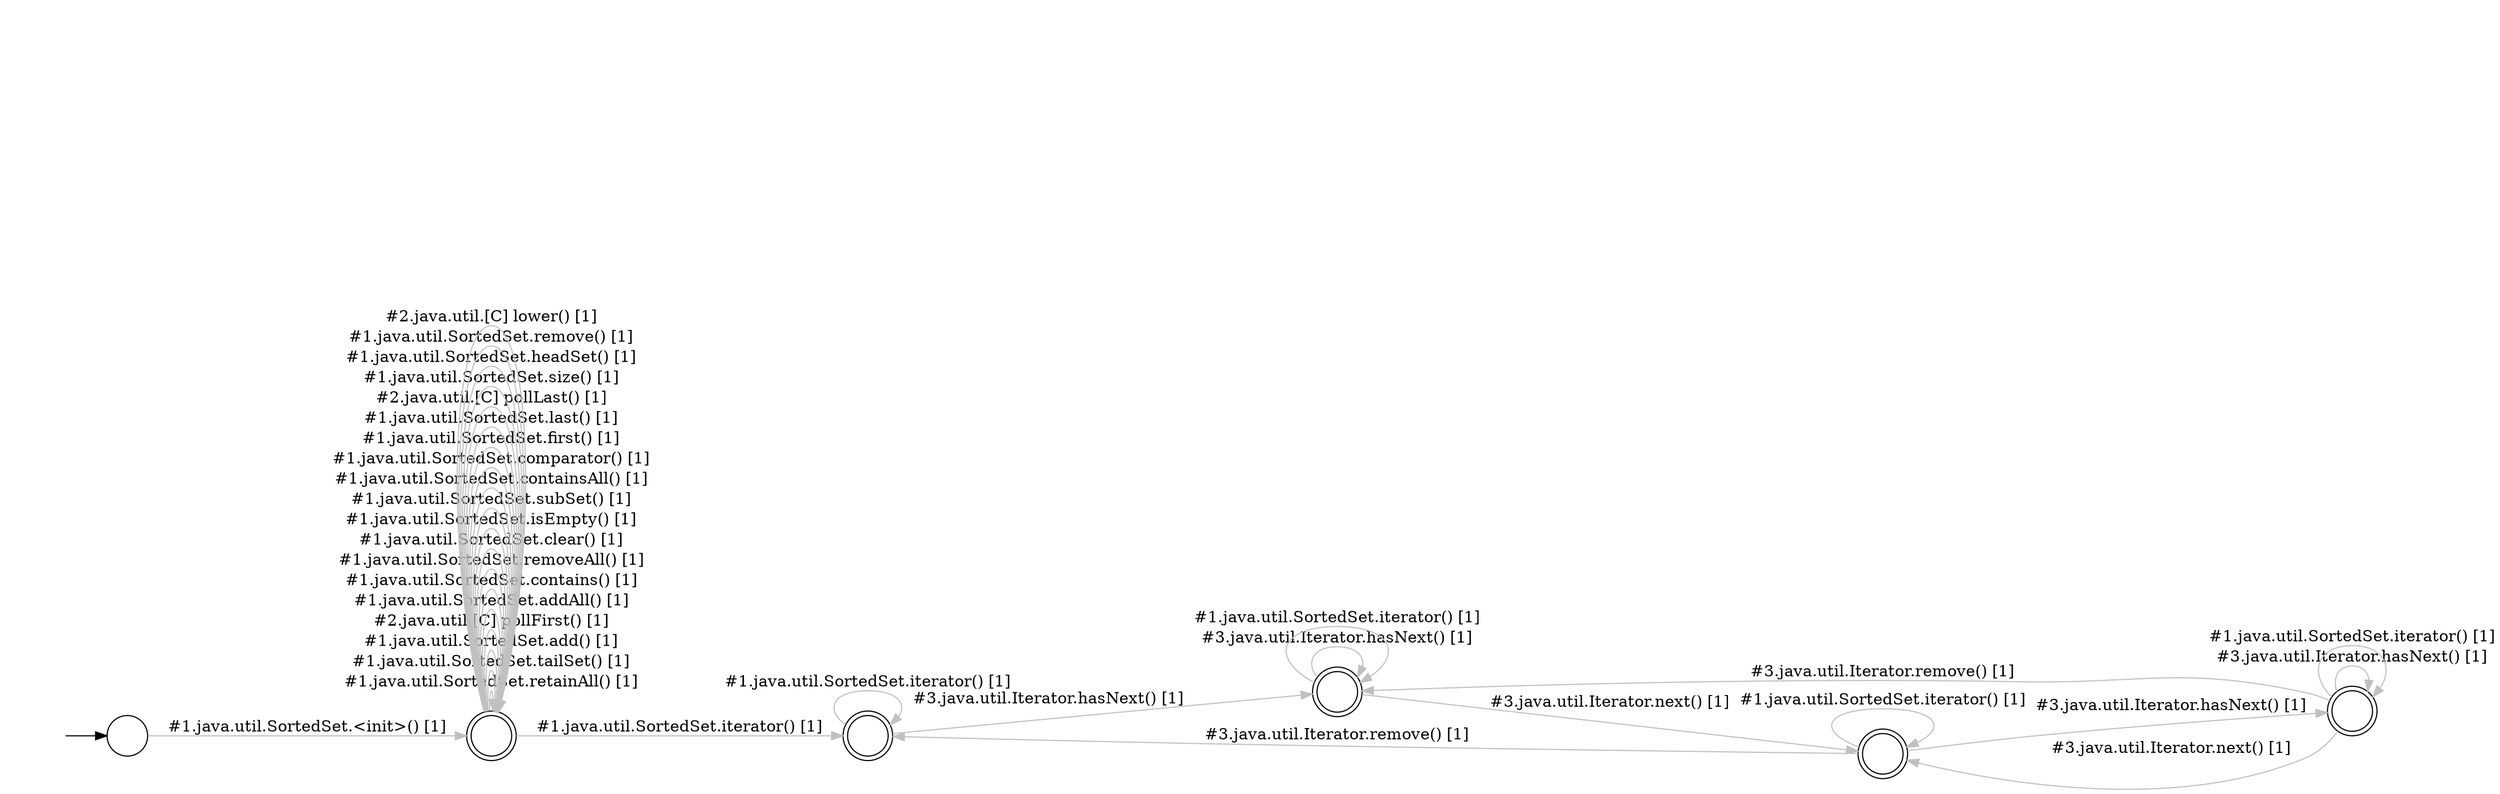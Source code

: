 digraph Automaton {
  rankdir = LR;
  0 [shape=doublecircle,label=""];
  0 -> 0 [label="#1.java.util.SortedSet.retainAll() [1]",style="setlinewidth(1)",color=gray]
  0 -> 0 [label="#1.java.util.SortedSet.tailSet() [1]",style="setlinewidth(1)",color=gray]
  0 -> 0 [label="#1.java.util.SortedSet.add() [1]",style="setlinewidth(1)",color=gray]
  0 -> 0 [label="#2.java.util.[C] pollFirst() [1]",style="setlinewidth(1)",color=gray]
  0 -> 0 [label="#1.java.util.SortedSet.addAll() [1]",style="setlinewidth(1)",color=gray]
  0 -> 0 [label="#1.java.util.SortedSet.contains() [1]",style="setlinewidth(1)",color=gray]
  0 -> 0 [label="#1.java.util.SortedSet.removeAll() [1]",style="setlinewidth(1)",color=gray]
  0 -> 0 [label="#1.java.util.SortedSet.clear() [1]",style="setlinewidth(1)",color=gray]
  0 -> 0 [label="#1.java.util.SortedSet.isEmpty() [1]",style="setlinewidth(1)",color=gray]
  0 -> 0 [label="#1.java.util.SortedSet.subSet() [1]",style="setlinewidth(1)",color=gray]
  0 -> 0 [label="#1.java.util.SortedSet.containsAll() [1]",style="setlinewidth(1)",color=gray]
  0 -> 0 [label="#1.java.util.SortedSet.comparator() [1]",style="setlinewidth(1)",color=gray]
  0 -> 0 [label="#1.java.util.SortedSet.first() [1]",style="setlinewidth(1)",color=gray]
  0 -> 0 [label="#1.java.util.SortedSet.last() [1]",style="setlinewidth(1)",color=gray]
  0 -> 0 [label="#2.java.util.[C] pollLast() [1]",style="setlinewidth(1)",color=gray]
  0 -> 0 [label="#1.java.util.SortedSet.size() [1]",style="setlinewidth(1)",color=gray]
  0 -> 0 [label="#1.java.util.SortedSet.headSet() [1]",style="setlinewidth(1)",color=gray]
  0 -> 0 [label="#1.java.util.SortedSet.remove() [1]",style="setlinewidth(1)",color=gray]
  0 -> 4 [label="#1.java.util.SortedSet.iterator() [1]",style="setlinewidth(1)",color=gray]
  0 -> 0 [label="#2.java.util.[C] lower() [1]",style="setlinewidth(1)",color=gray]
  1 [shape=doublecircle,label=""];
  1 -> 2 [label="#3.java.util.Iterator.next() [1]",style="setlinewidth(1)",color=gray]
  1 -> 1 [label="#3.java.util.Iterator.hasNext() [1]",style="setlinewidth(1)",color=gray]
  1 -> 1 [label="#1.java.util.SortedSet.iterator() [1]",style="setlinewidth(1)",color=gray]
  2 [shape=doublecircle,label=""];
  2 -> 5 [label="#3.java.util.Iterator.hasNext() [1]",style="setlinewidth(1)",color=gray]
  2 -> 2 [label="#1.java.util.SortedSet.iterator() [1]",style="setlinewidth(1)",color=gray]
  2 -> 4 [label="#3.java.util.Iterator.remove() [1]",style="setlinewidth(1)",color=gray]
  3 [shape=circle,label=""];
  initial [shape=plaintext,label=""];
  initial -> 3
  3 -> 0 [label="#1.java.util.SortedSet.<init>() [1]",style="setlinewidth(1)",color=gray]
  4 [shape=doublecircle,label=""];
  4 -> 1 [label="#3.java.util.Iterator.hasNext() [1]",style="setlinewidth(1)",color=gray]
  4 -> 4 [label="#1.java.util.SortedSet.iterator() [1]",style="setlinewidth(1)",color=gray]
  5 [shape=doublecircle,label=""];
  5 -> 2 [label="#3.java.util.Iterator.next() [1]",style="setlinewidth(1)",color=gray]
  5 -> 5 [label="#3.java.util.Iterator.hasNext() [1]",style="setlinewidth(1)",color=gray]
  5 -> 5 [label="#1.java.util.SortedSet.iterator() [1]",style="setlinewidth(1)",color=gray]
  5 -> 1 [label="#3.java.util.Iterator.remove() [1]",style="setlinewidth(1)",color=gray]
}
